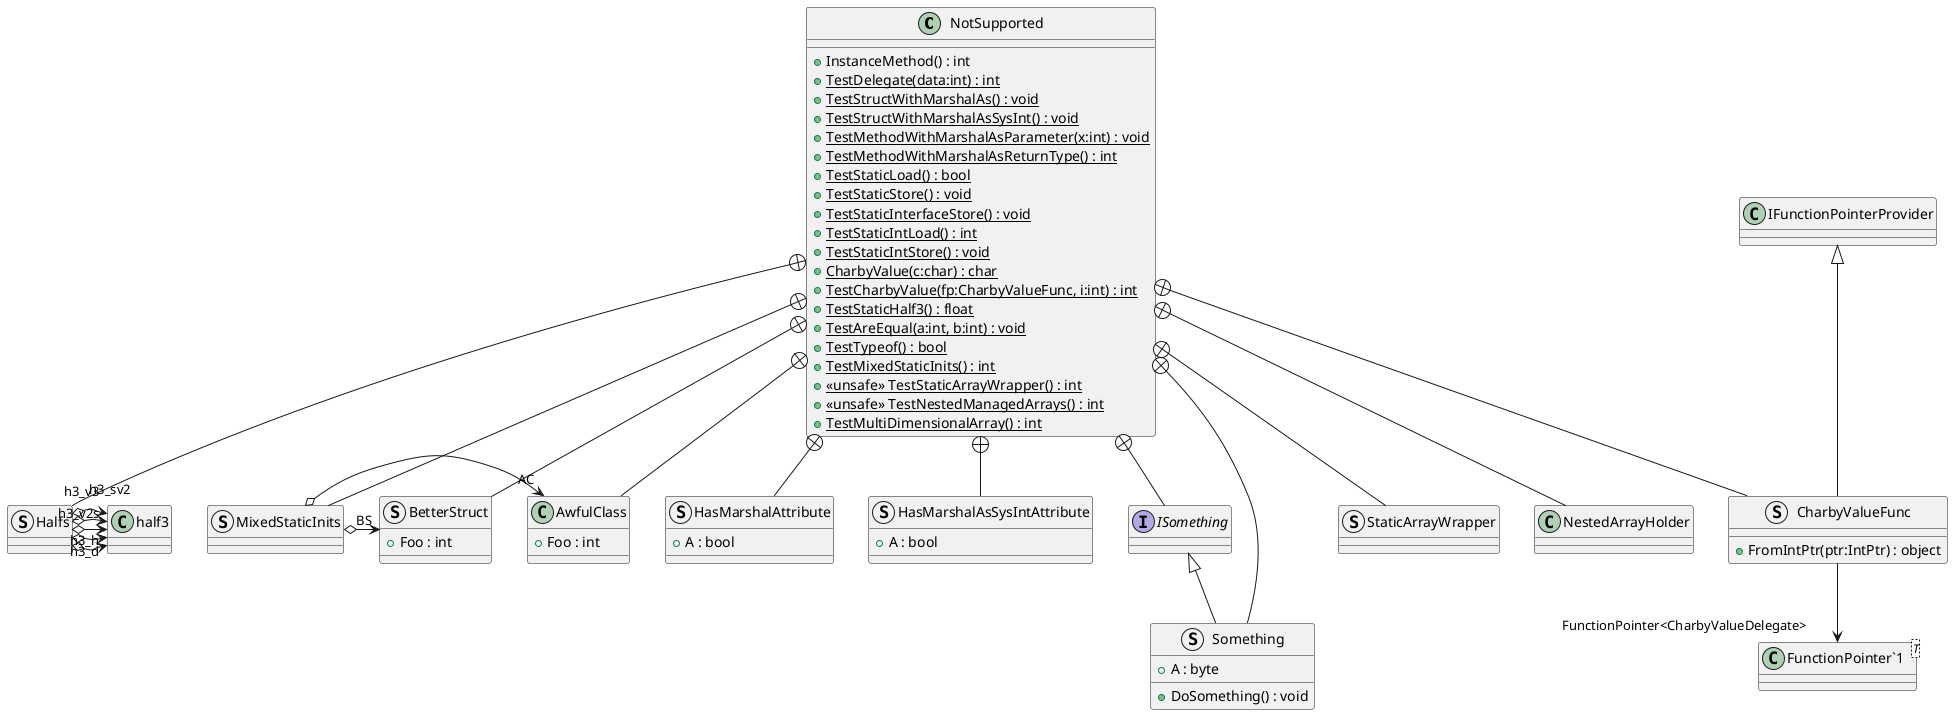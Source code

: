 @startuml
class NotSupported {
    + InstanceMethod() : int
    + {static} TestDelegate(data:int) : int
    + {static} TestStructWithMarshalAs() : void
    + {static} TestStructWithMarshalAsSysInt() : void
    + {static} TestMethodWithMarshalAsParameter(x:int) : void
    + {static} TestMethodWithMarshalAsReturnType() : int
    + {static} TestStaticLoad() : bool
    + {static} TestStaticStore() : void
    + {static} TestStaticInterfaceStore() : void
    + {static} TestStaticIntLoad() : int
    + {static} TestStaticIntStore() : void
    + {static} CharbyValue(c:char) : char
    + {static} TestCharbyValue(fp:CharbyValueFunc, i:int) : int
    + {static} TestStaticHalf3() : float
    + {static} TestAreEqual(a:int, b:int) : void
    + {static} TestTypeof() : bool
    + {static} TestMixedStaticInits() : int
    + <<unsafe>> {static} TestStaticArrayWrapper() : int
    + <<unsafe>> {static} TestNestedManagedArrays() : int
    + {static} TestMultiDimensionalArray() : int
}
struct HasMarshalAttribute {
    + A : bool
}
struct HasMarshalAsSysIntAttribute {
    + A : bool
}
interface ISomething {
}
struct Something {
    + A : byte
    + DoSomething() : void
}
struct CharbyValueFunc {
    + FromIntPtr(ptr:IntPtr) : object
}
struct Halfs {
}
class AwfulClass {
    + Foo : int
}
struct BetterStruct {
    + Foo : int
}
struct MixedStaticInits {
}
struct StaticArrayWrapper {
}
class NestedArrayHolder {
}
class "FunctionPointer`1"<T> {
}
NotSupported +-- HasMarshalAttribute
NotSupported +-- HasMarshalAsSysIntAttribute
NotSupported +-- ISomething
NotSupported +-- Something
ISomething <|-- Something
NotSupported +-- CharbyValueFunc
IFunctionPointerProvider <|-- CharbyValueFunc
CharbyValueFunc --> "FunctionPointer<CharbyValueDelegate>" "FunctionPointer`1"
NotSupported +-- Halfs
Halfs o-> "h3_h" half3
Halfs o-> "h3_d" half3
Halfs o-> "h3_v2s" half3
Halfs o-> "h3_sv2" half3
Halfs o-> "h3_v3" half3
NotSupported +-- AwfulClass
NotSupported +-- BetterStruct
NotSupported +-- MixedStaticInits
MixedStaticInits o-> "AC" AwfulClass
MixedStaticInits o-> "BS" BetterStruct
NotSupported +-- StaticArrayWrapper
NotSupported +-- NestedArrayHolder
@enduml
